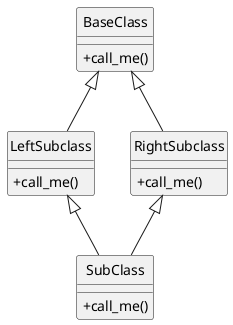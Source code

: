 @startuml
'figure 2: diamond diagram'
skinparam monochrome true
skinparam handwritten false
skinparam shadowing false
hide class circle
skinparam classAttributeIconSize 0

class BaseClass {
+ call_me()
}

class LeftSubclass {
+ call_me()
}

class RightSubclass {
+ call_me()
}

class SubClass {
+ call_me()
}

BaseClass <|-- LeftSubclass
BaseClass <|-- RightSubclass
LeftSubclass <|-- SubClass
RightSubclass <|-- SubClass

@enduml
